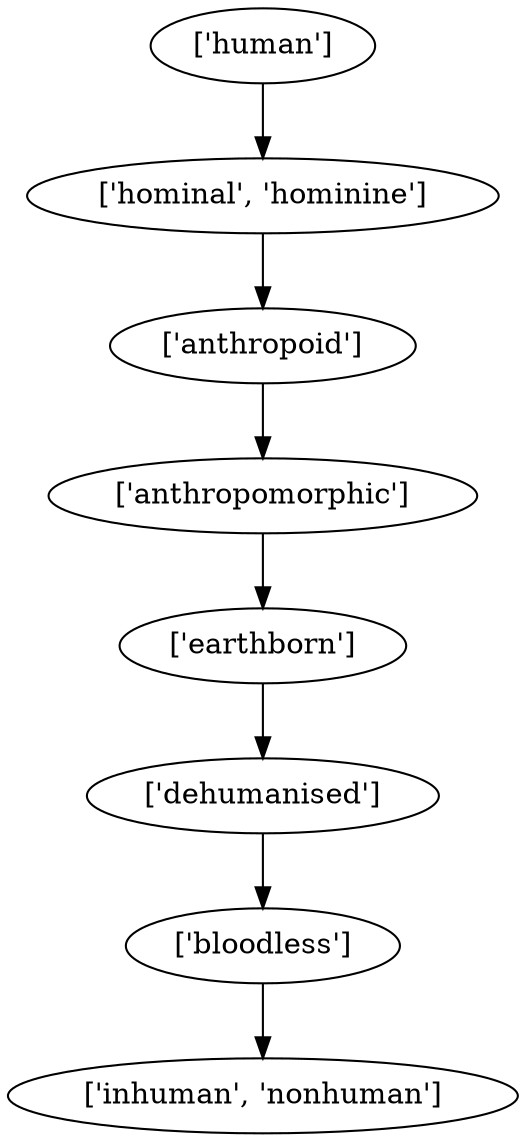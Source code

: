 strict digraph  {
	"['anthropomorphic']" -> "['earthborn']";
	"['earthborn']" -> "['dehumanised']";
	"['bloodless']" -> "['inhuman', 'nonhuman']";
	"['dehumanised']" -> "['bloodless']";
	"['anthropoid']" -> "['anthropomorphic']";
	"['human']" -> "['hominal', 'hominine']";
	"['hominal', 'hominine']" -> "['anthropoid']";
}
